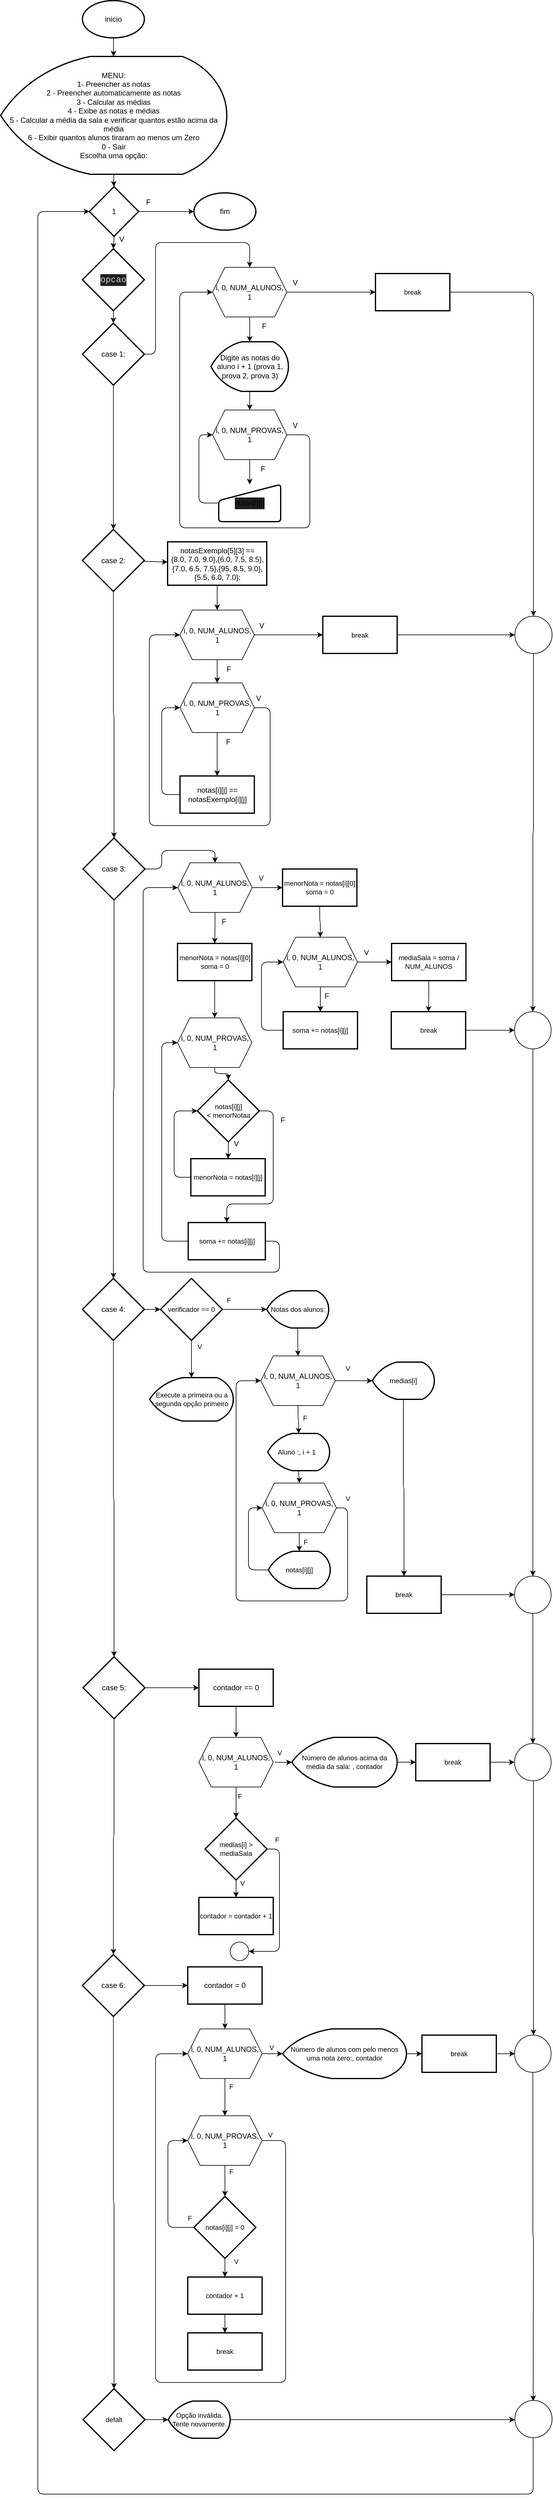 <mxfile>
    <diagram id="qkY7__N8tfTs5r9OMpkE" name="Page-1">
        <mxGraphModel dx="2432" dy="1574" grid="1" gridSize="10" guides="1" tooltips="1" connect="1" arrows="1" fold="1" page="1" pageScale="1" pageWidth="850" pageHeight="1100" math="0" shadow="0">
            <root>
                <mxCell id="0"/>
                <mxCell id="1" parent="0"/>
                <mxCell id="8" value="" style="edgeStyle=none;html=1;" parent="1" source="2" target="6" edge="1">
                    <mxGeometry relative="1" as="geometry"/>
                </mxCell>
                <mxCell id="2" value="inicio" style="strokeWidth=2;html=1;shape=mxgraph.flowchart.start_1;whiteSpace=wrap;" parent="1" vertex="1">
                    <mxGeometry x="142" y="10" width="100" height="60" as="geometry"/>
                </mxCell>
                <mxCell id="222" style="edgeStyle=orthogonalEdgeStyle;html=1;exitX=0.5;exitY=1;exitDx=0;exitDy=0;exitPerimeter=0;entryX=0.5;entryY=0;entryDx=0;entryDy=0;entryPerimeter=0;" parent="1" source="3" target="12" edge="1">
                    <mxGeometry relative="1" as="geometry"/>
                </mxCell>
                <mxCell id="3" value="&lt;div style=&quot;color: rgb(204, 204, 204); background-color: rgb(31, 31, 31); font-family: &amp;quot;Cascadia Code&amp;quot;, Consolas, &amp;quot;Courier New&amp;quot;, monospace; font-size: 14px; line-height: 19px;&quot;&gt;opcao&lt;/div&gt;" style="strokeWidth=2;html=1;shape=mxgraph.flowchart.decision;whiteSpace=wrap;" parent="1" vertex="1">
                    <mxGeometry x="142" y="410" width="100" height="100" as="geometry"/>
                </mxCell>
                <mxCell id="220" style="edgeStyle=orthogonalEdgeStyle;html=1;exitX=0.5;exitY=1;exitDx=0;exitDy=0;exitPerimeter=0;entryX=0.5;entryY=0;entryDx=0;entryDy=0;entryPerimeter=0;" parent="1" source="6" target="184" edge="1">
                    <mxGeometry relative="1" as="geometry"/>
                </mxCell>
                <mxCell id="6" value="&lt;div style=&quot;&quot;&gt;MENU:&lt;/div&gt;&lt;div style=&quot;&quot;&gt;1- Preencher as notas&lt;/div&gt;&lt;div style=&quot;&quot;&gt;2 - Preencher automaticamente as notas&lt;/div&gt;&lt;div style=&quot;&quot;&gt;3 - Calcular as médias&lt;/div&gt;&lt;div style=&quot;&quot;&gt;4 - Exibe as notas e médias&lt;/div&gt;&lt;div style=&quot;&quot;&gt;5 - Calcular a média da sala e verificar quantos estão acima da média&lt;/div&gt;&lt;div style=&quot;&quot;&gt;6 - Exibir quantos alunos tiraram ao menos um Zero&lt;/div&gt;&lt;div style=&quot;&quot;&gt;0 - Sair&lt;/div&gt;&lt;div style=&quot;&quot;&gt;Escolha uma opção:&lt;/div&gt;" style="strokeWidth=2;html=1;shape=mxgraph.flowchart.display;whiteSpace=wrap;align=center;" parent="1" vertex="1">
                    <mxGeometry x="10" y="100" width="365" height="190" as="geometry"/>
                </mxCell>
                <mxCell id="43" style="edgeStyle=orthogonalEdgeStyle;html=1;exitX=0.5;exitY=1;exitDx=0;exitDy=0;exitPerimeter=0;entryX=0.5;entryY=0;entryDx=0;entryDy=0;entryPerimeter=0;fontSize=11;" parent="1" source="12" target="17" edge="1">
                    <mxGeometry relative="1" as="geometry"/>
                </mxCell>
                <mxCell id="289" style="edgeStyle=orthogonalEdgeStyle;html=1;exitX=1;exitY=0.5;exitDx=0;exitDy=0;exitPerimeter=0;entryX=0.5;entryY=0;entryDx=0;entryDy=0;" parent="1" source="12" target="190" edge="1">
                    <mxGeometry relative="1" as="geometry">
                        <Array as="points">
                            <mxPoint x="260" y="580"/>
                            <mxPoint x="260" y="400"/>
                            <mxPoint x="412" y="400"/>
                        </Array>
                    </mxGeometry>
                </mxCell>
                <mxCell id="12" value="case 1:" style="strokeWidth=2;html=1;shape=mxgraph.flowchart.decision;whiteSpace=wrap;" parent="1" vertex="1">
                    <mxGeometry x="142" y="530" width="100" height="100" as="geometry"/>
                </mxCell>
                <mxCell id="82" value="" style="edgeStyle=orthogonalEdgeStyle;html=1;fontSize=11;exitX=1;exitY=0.5;exitDx=0;exitDy=0;exitPerimeter=0;" parent="1" source="15" target="81" edge="1">
                    <mxGeometry relative="1" as="geometry">
                        <mxPoint x="260" y="2730" as="sourcePoint"/>
                    </mxGeometry>
                </mxCell>
                <mxCell id="98" value="" style="edgeStyle=orthogonalEdgeStyle;html=1;fontSize=11;" parent="1" source="14" target="95" edge="1">
                    <mxGeometry relative="1" as="geometry"/>
                </mxCell>
                <mxCell id="119" style="edgeStyle=orthogonalEdgeStyle;html=1;entryX=0.5;entryY=0;entryDx=0;entryDy=0;entryPerimeter=0;fontSize=11;" parent="1" source="14" target="15" edge="1">
                    <mxGeometry relative="1" as="geometry"/>
                </mxCell>
                <mxCell id="14" value="case 4:" style="strokeWidth=2;html=1;shape=mxgraph.flowchart.decision;whiteSpace=wrap;" parent="1" vertex="1">
                    <mxGeometry x="142" y="2070" width="100" height="100" as="geometry"/>
                </mxCell>
                <mxCell id="120" style="edgeStyle=orthogonalEdgeStyle;html=1;entryX=0.5;entryY=0;entryDx=0;entryDy=0;entryPerimeter=0;fontSize=11;" parent="1" source="15" target="18" edge="1">
                    <mxGeometry relative="1" as="geometry"/>
                </mxCell>
                <mxCell id="15" value="case 5:" style="strokeWidth=2;html=1;shape=mxgraph.flowchart.decision;whiteSpace=wrap;" parent="1" vertex="1">
                    <mxGeometry x="143" y="2680" width="100" height="100" as="geometry"/>
                </mxCell>
                <mxCell id="93" style="edgeStyle=orthogonalEdgeStyle;html=1;exitX=0.5;exitY=1;exitDx=0;exitDy=0;exitPerimeter=0;entryX=0.5;entryY=0;entryDx=0;entryDy=0;entryPerimeter=0;fontSize=11;" parent="1" source="16" target="14" edge="1">
                    <mxGeometry relative="1" as="geometry"/>
                </mxCell>
                <mxCell id="250" style="edgeStyle=orthogonalEdgeStyle;html=1;exitX=1;exitY=0.5;exitDx=0;exitDy=0;exitPerimeter=0;entryX=0.5;entryY=0;entryDx=0;entryDy=0;" parent="1" source="16" target="193" edge="1">
                    <mxGeometry relative="1" as="geometry">
                        <Array as="points">
                            <mxPoint x="270" y="1410"/>
                            <mxPoint x="270" y="1380"/>
                            <mxPoint x="356" y="1380"/>
                        </Array>
                    </mxGeometry>
                </mxCell>
                <mxCell id="16" value="case 3:" style="strokeWidth=2;html=1;shape=mxgraph.flowchart.decision;whiteSpace=wrap;" parent="1" vertex="1">
                    <mxGeometry x="143" y="1360" width="100" height="100" as="geometry"/>
                </mxCell>
                <mxCell id="33" value="" style="edgeStyle=none;html=1;fontSize=11;" parent="1" source="17" target="32" edge="1">
                    <mxGeometry relative="1" as="geometry"/>
                </mxCell>
                <mxCell id="77" style="edgeStyle=orthogonalEdgeStyle;html=1;entryX=0.5;entryY=0;entryDx=0;entryDy=0;entryPerimeter=0;fontSize=11;" parent="1" source="17" target="16" edge="1">
                    <mxGeometry relative="1" as="geometry"/>
                </mxCell>
                <mxCell id="17" value="case 2:" style="strokeWidth=2;html=1;shape=mxgraph.flowchart.decision;whiteSpace=wrap;" parent="1" vertex="1">
                    <mxGeometry x="142" y="862.5" width="100" height="100" as="geometry"/>
                </mxCell>
                <mxCell id="122" value="" style="edgeStyle=orthogonalEdgeStyle;html=1;fontSize=11;" parent="1" source="18" target="121" edge="1">
                    <mxGeometry relative="1" as="geometry"/>
                </mxCell>
                <mxCell id="140" style="edgeStyle=orthogonalEdgeStyle;html=1;exitX=0.5;exitY=1;exitDx=0;exitDy=0;exitPerimeter=0;fontSize=11;" parent="1" source="18" target="139" edge="1">
                    <mxGeometry relative="1" as="geometry"/>
                </mxCell>
                <mxCell id="18" value="case 6:" style="strokeWidth=2;html=1;shape=mxgraph.flowchart.decision;whiteSpace=wrap;" parent="1" vertex="1">
                    <mxGeometry x="142" y="3160" width="100" height="100" as="geometry"/>
                </mxCell>
                <mxCell id="239" style="edgeStyle=orthogonalEdgeStyle;html=1;exitX=0.5;exitY=1;exitDx=0;exitDy=0;exitPerimeter=0;entryX=0.5;entryY=0;entryDx=0;entryDy=0;" parent="1" source="20" target="191" edge="1">
                    <mxGeometry relative="1" as="geometry"/>
                </mxCell>
                <mxCell id="20" value="Digite as notas do aluno i + 1 (prova 1, prova 2, prova 3)" style="strokeWidth=2;html=1;shape=mxgraph.flowchart.display;whiteSpace=wrap;" parent="1" vertex="1">
                    <mxGeometry x="349.5" y="560" width="125" height="80" as="geometry"/>
                </mxCell>
                <mxCell id="26" value="" style="edgeStyle=none;html=1;exitX=1;exitY=0.5;exitDx=0;exitDy=0;entryX=0;entryY=0.5;entryDx=0;entryDy=0;" parent="1" source="190" target="157" edge="1">
                    <mxGeometry relative="1" as="geometry">
                        <mxPoint x="472" y="560" as="sourcePoint"/>
                        <mxPoint x="500" y="560" as="targetPoint"/>
                    </mxGeometry>
                </mxCell>
                <mxCell id="40" style="edgeStyle=orthogonalEdgeStyle;html=1;exitX=1;exitY=0.5;exitDx=0;exitDy=0;entryX=0;entryY=0.5;entryDx=0;entryDy=0;fontSize=11;" parent="1" source="191" target="190" edge="1">
                    <mxGeometry relative="1" as="geometry">
                        <Array as="points">
                            <mxPoint x="509" y="710"/>
                            <mxPoint x="509" y="860"/>
                            <mxPoint x="299" y="860"/>
                            <mxPoint x="299" y="480"/>
                        </Array>
                        <mxPoint x="484.5" y="795" as="sourcePoint"/>
                        <mxPoint x="347" y="560" as="targetPoint"/>
                    </mxGeometry>
                </mxCell>
                <mxCell id="37" value="" style="edgeStyle=none;html=1;fontSize=11;entryX=0.5;entryY=0;entryDx=0;entryDy=0;" parent="1" source="32" target="188" edge="1">
                    <mxGeometry relative="1" as="geometry">
                        <mxPoint x="359.5" y="980" as="targetPoint"/>
                    </mxGeometry>
                </mxCell>
                <mxCell id="32" value="notasExemplo[5][3] ==&lt;br&gt;{8.0, 7.0, 9.0},{6.0, 7.5, 8.5},{7.0, 6.5, 7.5},{95, 8.5, 9.0},{5.5, 6.0, 7.0};" style="whiteSpace=wrap;html=1;strokeWidth=2;" parent="1" vertex="1">
                    <mxGeometry x="279.5" y="882.5" width="160" height="70" as="geometry"/>
                </mxCell>
                <mxCell id="44" style="edgeStyle=orthogonalEdgeStyle;html=1;exitX=0.5;exitY=1;exitDx=0;exitDy=0;entryX=0.5;entryY=0;entryDx=0;entryDy=0;fontSize=11;" parent="1" source="188" target="189" edge="1">
                    <mxGeometry relative="1" as="geometry">
                        <mxPoint x="359.5" y="1085" as="sourcePoint"/>
                        <mxPoint x="359.5" y="1110" as="targetPoint"/>
                    </mxGeometry>
                </mxCell>
                <mxCell id="156" style="edgeStyle=orthogonalEdgeStyle;html=1;entryX=0;entryY=0.5;entryDx=0;entryDy=0;fontSize=11;exitX=1;exitY=0.5;exitDx=0;exitDy=0;" parent="1" source="188" target="155" edge="1">
                    <mxGeometry relative="1" as="geometry">
                        <mxPoint x="429.5" y="1032.5" as="sourcePoint"/>
                    </mxGeometry>
                </mxCell>
                <mxCell id="46" value="" style="edgeStyle=orthogonalEdgeStyle;html=1;fontSize=11;exitX=0.5;exitY=1;exitDx=0;exitDy=0;" parent="1" source="189" target="45" edge="1">
                    <mxGeometry relative="1" as="geometry">
                        <mxPoint x="359.5" y="1220" as="sourcePoint"/>
                    </mxGeometry>
                </mxCell>
                <mxCell id="49" style="edgeStyle=orthogonalEdgeStyle;html=1;exitX=1;exitY=0.5;exitDx=0;exitDy=0;entryX=0;entryY=0.5;entryDx=0;entryDy=0;fontSize=11;" parent="1" source="189" target="188" edge="1">
                    <mxGeometry relative="1" as="geometry">
                        <Array as="points">
                            <mxPoint x="445" y="1150"/>
                            <mxPoint x="445" y="1340"/>
                            <mxPoint x="250" y="1340"/>
                            <mxPoint x="250" y="1033"/>
                        </Array>
                        <mxPoint x="434.5" y="1165" as="sourcePoint"/>
                        <mxPoint x="289.5" y="1032.5" as="targetPoint"/>
                    </mxGeometry>
                </mxCell>
                <mxCell id="48" style="edgeStyle=orthogonalEdgeStyle;html=1;exitX=0;exitY=0.5;exitDx=0;exitDy=0;entryX=0;entryY=0.5;entryDx=0;entryDy=0;fontSize=11;" parent="1" source="45" target="189" edge="1">
                    <mxGeometry relative="1" as="geometry">
                        <mxPoint x="284.5" y="1165" as="targetPoint"/>
                        <Array as="points">
                            <mxPoint x="270" y="1290"/>
                            <mxPoint x="270" y="1150"/>
                        </Array>
                    </mxGeometry>
                </mxCell>
                <mxCell id="45" value="notas[i][j] == notasExemplo[i][j]" style="whiteSpace=wrap;html=1;strokeWidth=2;" parent="1" vertex="1">
                    <mxGeometry x="299.5" y="1260" width="120" height="60" as="geometry"/>
                </mxCell>
                <mxCell id="55" value="" style="edgeStyle=orthogonalEdgeStyle;html=1;fontSize=11;exitX=0.5;exitY=1;exitDx=0;exitDy=0;" parent="1" source="193" target="54" edge="1">
                    <mxGeometry relative="1" as="geometry">
                        <mxPoint x="355.5" y="1500" as="sourcePoint"/>
                    </mxGeometry>
                </mxCell>
                <mxCell id="69" value="" style="edgeStyle=orthogonalEdgeStyle;html=1;fontSize=11;exitX=1;exitY=0.5;exitDx=0;exitDy=0;" parent="1" source="193" target="68" edge="1">
                    <mxGeometry relative="1" as="geometry">
                        <mxPoint x="430.5" y="1690" as="sourcePoint"/>
                    </mxGeometry>
                </mxCell>
                <mxCell id="196" value="" style="edgeStyle=orthogonalEdgeStyle;html=1;" parent="1" source="54" target="194" edge="1">
                    <mxGeometry relative="1" as="geometry"/>
                </mxCell>
                <mxCell id="54" value="menorNota = notas[i][0] soma = 0" style="whiteSpace=wrap;html=1;strokeWidth=2;fontSize=11;" parent="1" vertex="1">
                    <mxGeometry x="295.5" y="1530" width="120" height="60" as="geometry"/>
                </mxCell>
                <mxCell id="58" value="" style="edgeStyle=orthogonalEdgeStyle;html=1;fontSize=11;" parent="1" source="56" target="57" edge="1">
                    <mxGeometry relative="1" as="geometry"/>
                </mxCell>
                <mxCell id="258" style="edgeStyle=orthogonalEdgeStyle;html=1;exitX=1;exitY=0.5;exitDx=0;exitDy=0;exitPerimeter=0;entryX=0.5;entryY=0;entryDx=0;entryDy=0;" parent="1" source="56" target="61" edge="1">
                    <mxGeometry relative="1" as="geometry">
                        <Array as="points">
                            <mxPoint x="450" y="1800"/>
                            <mxPoint x="450" y="1950"/>
                            <mxPoint x="375" y="1950"/>
                        </Array>
                    </mxGeometry>
                </mxCell>
                <mxCell id="56" value="notas[i][j] &lt;br&gt;&amp;lt; menorNotaa" style="strokeWidth=2;html=1;shape=mxgraph.flowchart.decision;whiteSpace=wrap;fontSize=11;" parent="1" vertex="1">
                    <mxGeometry x="327.5" y="1750" width="100" height="100" as="geometry"/>
                </mxCell>
                <mxCell id="257" style="edgeStyle=orthogonalEdgeStyle;html=1;exitX=0;exitY=0.5;exitDx=0;exitDy=0;entryX=0;entryY=0.5;entryDx=0;entryDy=0;entryPerimeter=0;" parent="1" source="57" target="56" edge="1">
                    <mxGeometry relative="1" as="geometry">
                        <Array as="points">
                            <mxPoint x="290" y="1907"/>
                            <mxPoint x="290" y="1800"/>
                        </Array>
                    </mxGeometry>
                </mxCell>
                <mxCell id="57" value="menorNota = notas[i][j]" style="whiteSpace=wrap;html=1;fontSize=11;strokeWidth=2;" parent="1" vertex="1">
                    <mxGeometry x="317" y="1877" width="120" height="60" as="geometry"/>
                </mxCell>
                <mxCell id="63" style="edgeStyle=orthogonalEdgeStyle;html=1;exitX=0;exitY=0.5;exitDx=0;exitDy=0;entryX=0;entryY=0.5;entryDx=0;entryDy=0;fontSize=11;" parent="1" source="61" target="194" edge="1">
                    <mxGeometry relative="1" as="geometry">
                        <Array as="points">
                            <mxPoint x="270" y="2010"/>
                            <mxPoint x="270" y="1690"/>
                        </Array>
                        <mxPoint x="280.5" y="1690" as="targetPoint"/>
                    </mxGeometry>
                </mxCell>
                <mxCell id="249" style="edgeStyle=orthogonalEdgeStyle;html=1;exitX=1;exitY=0.5;exitDx=0;exitDy=0;entryX=0;entryY=0.5;entryDx=0;entryDy=0;" parent="1" source="61" target="193" edge="1">
                    <mxGeometry relative="1" as="geometry">
                        <Array as="points">
                            <mxPoint x="460" y="2010"/>
                            <mxPoint x="460" y="2060"/>
                            <mxPoint x="240" y="2060"/>
                            <mxPoint x="240" y="1440"/>
                        </Array>
                    </mxGeometry>
                </mxCell>
                <mxCell id="61" value="soma += notas[i][j]" style="whiteSpace=wrap;html=1;fontSize=11;strokeWidth=2;" parent="1" vertex="1">
                    <mxGeometry x="312.75" y="1980" width="124.5" height="60" as="geometry"/>
                </mxCell>
                <mxCell id="74" style="edgeStyle=orthogonalEdgeStyle;html=1;entryX=0;entryY=0.5;entryDx=0;entryDy=0;fontSize=11;exitX=0;exitY=0.5;exitDx=0;exitDy=0;" parent="1" source="67" target="198" edge="1">
                    <mxGeometry relative="1" as="geometry">
                        <Array as="points">
                            <mxPoint x="431" y="1670"/>
                            <mxPoint x="431" y="1560"/>
                        </Array>
                        <mxPoint x="451" y="1570" as="targetPoint"/>
                    </mxGeometry>
                </mxCell>
                <mxCell id="67" value="soma += notas[i][j]" style="whiteSpace=wrap;html=1;fontSize=11;strokeWidth=2;" parent="1" vertex="1">
                    <mxGeometry x="466" y="1640" width="120" height="60" as="geometry"/>
                </mxCell>
                <mxCell id="199" value="" style="edgeStyle=orthogonalEdgeStyle;html=1;" parent="1" source="68" target="198" edge="1">
                    <mxGeometry relative="1" as="geometry"/>
                </mxCell>
                <mxCell id="68" value="menorNota = notas[i][0] soma = 0" style="whiteSpace=wrap;html=1;strokeWidth=2;fontSize=11;" parent="1" vertex="1">
                    <mxGeometry x="465" y="1410" width="120" height="60" as="geometry"/>
                </mxCell>
                <mxCell id="154" value="" style="edgeStyle=orthogonalEdgeStyle;html=1;fontSize=11;" parent="1" source="72" target="152" edge="1">
                    <mxGeometry relative="1" as="geometry"/>
                </mxCell>
                <mxCell id="72" value="mediaSala = soma / NUM_ALUNOS" style="whiteSpace=wrap;html=1;fontSize=11;strokeWidth=2;" parent="1" vertex="1">
                    <mxGeometry x="641" y="1530" width="120" height="60" as="geometry"/>
                </mxCell>
                <mxCell id="213" value="" style="edgeStyle=orthogonalEdgeStyle;html=1;" parent="1" source="81" target="210" edge="1">
                    <mxGeometry relative="1" as="geometry"/>
                </mxCell>
                <mxCell id="81" value="contador == 0" style="whiteSpace=wrap;html=1;strokeWidth=2;" parent="1" vertex="1">
                    <mxGeometry x="330" y="2700" width="120" height="60" as="geometry"/>
                </mxCell>
                <mxCell id="92" value="" style="edgeStyle=orthogonalEdgeStyle;html=1;fontSize=11;" parent="1" target="91" edge="1">
                    <mxGeometry relative="1" as="geometry">
                        <mxPoint x="452.5" y="2850" as="sourcePoint"/>
                    </mxGeometry>
                </mxCell>
                <mxCell id="87" value="" style="edgeStyle=orthogonalEdgeStyle;html=1;fontSize=11;" parent="1" source="85" target="86" edge="1">
                    <mxGeometry relative="1" as="geometry"/>
                </mxCell>
                <mxCell id="277" style="edgeStyle=orthogonalEdgeStyle;html=1;exitX=1;exitY=0.5;exitDx=0;exitDy=0;exitPerimeter=0;entryX=1;entryY=0.5;entryDx=0;entryDy=0;entryPerimeter=0;" parent="1" source="85" target="278" edge="1">
                    <mxGeometry relative="1" as="geometry">
                        <mxPoint x="520" y="3130" as="targetPoint"/>
                        <Array as="points">
                            <mxPoint x="460" y="2990"/>
                            <mxPoint x="460" y="3155"/>
                        </Array>
                    </mxGeometry>
                </mxCell>
                <mxCell id="85" value="medias[i] &amp;gt; mediaSala" style="strokeWidth=2;html=1;shape=mxgraph.flowchart.decision;whiteSpace=wrap;fontSize=11;" parent="1" vertex="1">
                    <mxGeometry x="340" y="2940" width="100" height="100" as="geometry"/>
                </mxCell>
                <mxCell id="86" value="contador = contador + 1" style="whiteSpace=wrap;html=1;fontSize=11;strokeWidth=2;" parent="1" vertex="1">
                    <mxGeometry x="330" y="3068" width="120" height="60" as="geometry"/>
                </mxCell>
                <mxCell id="149" value="" style="edgeStyle=orthogonalEdgeStyle;html=1;fontSize=11;" parent="1" source="91" target="148" edge="1">
                    <mxGeometry relative="1" as="geometry"/>
                </mxCell>
                <mxCell id="91" value="Número de alunos acima da média da sala: , contador" style="strokeWidth=2;html=1;shape=mxgraph.flowchart.display;whiteSpace=wrap;fontSize=11;" parent="1" vertex="1">
                    <mxGeometry x="480" y="2810" width="170" height="80" as="geometry"/>
                </mxCell>
                <mxCell id="97" value="" style="edgeStyle=orthogonalEdgeStyle;html=1;fontSize=11;" parent="1" source="95" target="96" edge="1">
                    <mxGeometry relative="1" as="geometry"/>
                </mxCell>
                <mxCell id="103" value="" style="edgeStyle=orthogonalEdgeStyle;html=1;fontSize=11;" parent="1" source="95" target="100" edge="1">
                    <mxGeometry relative="1" as="geometry"/>
                </mxCell>
                <mxCell id="95" value="verificador == 0" style="strokeWidth=2;html=1;shape=mxgraph.flowchart.decision;whiteSpace=wrap;fontSize=11;" parent="1" vertex="1">
                    <mxGeometry x="268" y="2070" width="100" height="100" as="geometry"/>
                </mxCell>
                <mxCell id="96" value="Execute a primeira ou a segunda opção primeiro" style="strokeWidth=2;html=1;shape=mxgraph.flowchart.display;whiteSpace=wrap;fontSize=11;" parent="1" vertex="1">
                    <mxGeometry x="250.5" y="2230" width="135" height="70" as="geometry"/>
                </mxCell>
                <mxCell id="261" style="edgeStyle=orthogonalEdgeStyle;html=1;exitX=0;exitY=0.5;exitDx=0;exitDy=0;exitPerimeter=0;entryX=0;entryY=0.5;entryDx=0;entryDy=0;" parent="1" source="99" target="204" edge="1">
                    <mxGeometry relative="1" as="geometry">
                        <Array as="points">
                            <mxPoint x="410" y="2540"/>
                            <mxPoint x="410" y="2440"/>
                        </Array>
                    </mxGeometry>
                </mxCell>
                <mxCell id="99" value="notas[i][j]" style="strokeWidth=2;html=1;shape=mxgraph.flowchart.display;whiteSpace=wrap;fontSize=11;" parent="1" vertex="1">
                    <mxGeometry x="442" y="2510" width="100" height="60" as="geometry"/>
                </mxCell>
                <mxCell id="208" value="" style="edgeStyle=orthogonalEdgeStyle;html=1;" parent="1" source="100" target="203" edge="1">
                    <mxGeometry relative="1" as="geometry"/>
                </mxCell>
                <mxCell id="100" value="Notas dos alunos:" style="strokeWidth=2;html=1;shape=mxgraph.flowchart.display;whiteSpace=wrap;fontSize=11;" parent="1" vertex="1">
                    <mxGeometry x="439.5" y="2090" width="100" height="60" as="geometry"/>
                </mxCell>
                <mxCell id="265" style="edgeStyle=orthogonalEdgeStyle;html=1;exitX=0.5;exitY=1;exitDx=0;exitDy=0;exitPerimeter=0;entryX=0.5;entryY=0;entryDx=0;entryDy=0;" parent="1" source="102" target="204" edge="1">
                    <mxGeometry relative="1" as="geometry"/>
                </mxCell>
                <mxCell id="102" value="Aluno :, i + 1&amp;nbsp;&amp;nbsp;" style="strokeWidth=2;html=1;shape=mxgraph.flowchart.display;whiteSpace=wrap;fontSize=11;" parent="1" vertex="1">
                    <mxGeometry x="441" y="2320" width="100" height="60" as="geometry"/>
                </mxCell>
                <mxCell id="115" value="V" style="text;html=1;align=center;verticalAlign=middle;resizable=0;points=[];autosize=1;strokeColor=none;fillColor=none;fontSize=11;" parent="1" vertex="1">
                    <mxGeometry x="315.5" y="2165" width="30" height="30" as="geometry"/>
                </mxCell>
                <mxCell id="118" value="F" style="text;html=1;align=center;verticalAlign=middle;resizable=0;points=[];autosize=1;strokeColor=none;fillColor=none;fontSize=11;" parent="1" vertex="1">
                    <mxGeometry x="362.5" y="2090" width="30" height="30" as="geometry"/>
                </mxCell>
                <mxCell id="218" value="" style="edgeStyle=orthogonalEdgeStyle;html=1;" parent="1" source="121" target="215" edge="1">
                    <mxGeometry relative="1" as="geometry"/>
                </mxCell>
                <mxCell id="121" value="contador = 0" style="whiteSpace=wrap;html=1;strokeWidth=2;" parent="1" vertex="1">
                    <mxGeometry x="312" y="3180" width="120" height="60" as="geometry"/>
                </mxCell>
                <mxCell id="136" style="edgeStyle=orthogonalEdgeStyle;html=1;exitX=1;exitY=0.5;exitDx=0;exitDy=0;entryX=0;entryY=0.5;entryDx=0;entryDy=0;fontSize=11;" parent="1" source="211" target="215" edge="1">
                    <mxGeometry relative="1" as="geometry">
                        <Array as="points">
                            <mxPoint x="470" y="3460"/>
                            <mxPoint x="470" y="3850"/>
                            <mxPoint x="260" y="3850"/>
                            <mxPoint x="260" y="3320"/>
                        </Array>
                        <mxPoint x="447" y="3460" as="sourcePoint"/>
                        <mxPoint x="299.75" y="3320" as="targetPoint"/>
                    </mxGeometry>
                </mxCell>
                <mxCell id="132" value="" style="edgeStyle=orthogonalEdgeStyle;html=1;fontSize=11;" parent="1" source="129" target="131" edge="1">
                    <mxGeometry relative="1" as="geometry"/>
                </mxCell>
                <mxCell id="135" style="edgeStyle=orthogonalEdgeStyle;html=1;entryX=0;entryY=0.5;entryDx=0;entryDy=0;fontSize=11;" parent="1" source="129" target="211" edge="1">
                    <mxGeometry relative="1" as="geometry">
                        <Array as="points">
                            <mxPoint x="280" y="3600"/>
                            <mxPoint x="280" y="3460"/>
                        </Array>
                        <mxPoint x="297" y="3460" as="targetPoint"/>
                    </mxGeometry>
                </mxCell>
                <mxCell id="129" value="notas[i][j] = 0" style="strokeWidth=2;html=1;shape=mxgraph.flowchart.decision;whiteSpace=wrap;fontSize=11;" parent="1" vertex="1">
                    <mxGeometry x="322" y="3550" width="100" height="100" as="geometry"/>
                </mxCell>
                <mxCell id="134" value="" style="edgeStyle=orthogonalEdgeStyle;html=1;fontSize=11;" parent="1" source="131" target="133" edge="1">
                    <mxGeometry relative="1" as="geometry"/>
                </mxCell>
                <mxCell id="131" value="contador + 1" style="whiteSpace=wrap;html=1;fontSize=11;strokeWidth=2;" parent="1" vertex="1">
                    <mxGeometry x="312" y="3680" width="120" height="60" as="geometry"/>
                </mxCell>
                <mxCell id="133" value="break" style="whiteSpace=wrap;html=1;fontSize=11;strokeWidth=2;" parent="1" vertex="1">
                    <mxGeometry x="312" y="3770" width="120" height="60" as="geometry"/>
                </mxCell>
                <mxCell id="176" style="edgeStyle=orthogonalEdgeStyle;html=1;exitX=1;exitY=0.5;exitDx=0;exitDy=0;exitPerimeter=0;entryX=0;entryY=0.5;entryDx=0;entryDy=0;fontSize=11;" parent="1" source="137" target="175" edge="1">
                    <mxGeometry relative="1" as="geometry"/>
                </mxCell>
                <mxCell id="137" value="Número de alunos com pelo menos uma nota zero:, contador" style="strokeWidth=2;html=1;shape=mxgraph.flowchart.display;whiteSpace=wrap;fontSize=11;" parent="1" vertex="1">
                    <mxGeometry x="465" y="3280" width="200" height="80" as="geometry"/>
                </mxCell>
                <mxCell id="142" value="" style="edgeStyle=orthogonalEdgeStyle;html=1;fontSize=11;" parent="1" source="139" target="141" edge="1">
                    <mxGeometry relative="1" as="geometry"/>
                </mxCell>
                <mxCell id="139" value="defalt" style="strokeWidth=2;html=1;shape=mxgraph.flowchart.decision;whiteSpace=wrap;fontSize=11;" parent="1" vertex="1">
                    <mxGeometry x="143" y="3860" width="100" height="100" as="geometry"/>
                </mxCell>
                <mxCell id="145" style="edgeStyle=orthogonalEdgeStyle;html=1;exitX=1;exitY=0.5;exitDx=0;exitDy=0;exitPerimeter=0;fontSize=11;entryX=0;entryY=0.5;entryDx=0;entryDy=0;entryPerimeter=0;" parent="1" source="141" edge="1">
                    <mxGeometry relative="1" as="geometry">
                        <mxPoint x="840" y="3910" as="targetPoint"/>
                    </mxGeometry>
                </mxCell>
                <mxCell id="141" value="Opção inválida. Tente novamente." style="strokeWidth=2;html=1;shape=mxgraph.flowchart.display;whiteSpace=wrap;fontSize=11;" parent="1" vertex="1">
                    <mxGeometry x="280.5" y="3880" width="100" height="60" as="geometry"/>
                </mxCell>
                <mxCell id="183" value="" style="edgeStyle=orthogonalEdgeStyle;html=1;fontSize=11;entryX=0;entryY=0.5;entryDx=0;entryDy=0;entryPerimeter=0;" parent="1" target="184" edge="1">
                    <mxGeometry relative="1" as="geometry">
                        <mxPoint x="869.5" y="3940" as="sourcePoint"/>
                        <mxPoint x="870" y="4030" as="targetPoint"/>
                        <Array as="points">
                            <mxPoint x="870" y="4030"/>
                            <mxPoint x="70" y="4030"/>
                            <mxPoint x="70" y="350"/>
                        </Array>
                    </mxGeometry>
                </mxCell>
                <mxCell id="228" value="" style="edgeStyle=orthogonalEdgeStyle;html=1;" parent="1" source="148" target="226" edge="1">
                    <mxGeometry relative="1" as="geometry"/>
                </mxCell>
                <mxCell id="148" value="break" style="whiteSpace=wrap;html=1;fontSize=11;strokeWidth=2;" parent="1" vertex="1">
                    <mxGeometry x="680" y="2820" width="120" height="60" as="geometry"/>
                </mxCell>
                <mxCell id="168" style="edgeStyle=orthogonalEdgeStyle;html=1;exitX=1;exitY=0.5;exitDx=0;exitDy=0;entryX=0;entryY=0.5;entryDx=0;entryDy=0;fontSize=11;entryPerimeter=0;" parent="1" source="150" target="225" edge="1">
                    <mxGeometry relative="1" as="geometry">
                        <mxPoint x="829" y="2580" as="targetPoint"/>
                    </mxGeometry>
                </mxCell>
                <mxCell id="150" value="break" style="whiteSpace=wrap;html=1;fontSize=11;strokeWidth=2;" parent="1" vertex="1">
                    <mxGeometry x="601" y="2550" width="120" height="60" as="geometry"/>
                </mxCell>
                <mxCell id="231" value="" style="edgeStyle=orthogonalEdgeStyle;html=1;" parent="1" source="152" target="229" edge="1">
                    <mxGeometry relative="1" as="geometry"/>
                </mxCell>
                <mxCell id="152" value="break" style="whiteSpace=wrap;html=1;fontSize=11;strokeWidth=2;" parent="1" vertex="1">
                    <mxGeometry x="640.5" y="1640" width="120" height="60" as="geometry"/>
                </mxCell>
                <mxCell id="160" style="edgeStyle=orthogonalEdgeStyle;html=1;fontSize=11;" parent="1" source="155" edge="1">
                    <mxGeometry relative="1" as="geometry">
                        <mxPoint x="840" y="1032.5" as="targetPoint"/>
                    </mxGeometry>
                </mxCell>
                <mxCell id="155" value="break" style="whiteSpace=wrap;html=1;fontSize=11;strokeWidth=2;" parent="1" vertex="1">
                    <mxGeometry x="530" y="1002.5" width="120" height="60" as="geometry"/>
                </mxCell>
                <mxCell id="159" style="edgeStyle=orthogonalEdgeStyle;html=1;fontSize=11;entryX=0.5;entryY=0;entryDx=0;entryDy=0;entryPerimeter=0;" parent="1" source="157" target="161" edge="1">
                    <mxGeometry relative="1" as="geometry">
                        <mxPoint x="970" y="970" as="targetPoint"/>
                    </mxGeometry>
                </mxCell>
                <mxCell id="157" value="break" style="whiteSpace=wrap;html=1;fontSize=11;strokeWidth=2;" parent="1" vertex="1">
                    <mxGeometry x="615" y="450" width="120" height="60" as="geometry"/>
                </mxCell>
                <mxCell id="162" style="edgeStyle=orthogonalEdgeStyle;html=1;exitX=0.5;exitY=1;exitDx=0;exitDy=0;exitPerimeter=0;fontSize=11;entryX=0.5;entryY=0;entryDx=0;entryDy=0;entryPerimeter=0;" parent="1" source="161" target="229" edge="1">
                    <mxGeometry relative="1" as="geometry">
                        <mxPoint x="869" y="1900" as="targetPoint"/>
                    </mxGeometry>
                </mxCell>
                <mxCell id="161" value="" style="verticalLabelPosition=bottom;verticalAlign=top;html=1;shape=mxgraph.flowchart.on-page_reference;fontSize=11;" parent="1" vertex="1">
                    <mxGeometry x="840" y="1002.5" width="60" height="60" as="geometry"/>
                </mxCell>
                <mxCell id="167" value="" style="edgeStyle=orthogonalEdgeStyle;html=1;fontSize=11;entryX=0.5;entryY=0;entryDx=0;entryDy=0;entryPerimeter=0;exitX=0.5;exitY=1;exitDx=0;exitDy=0;exitPerimeter=0;" parent="1" source="229" target="225" edge="1">
                    <mxGeometry relative="1" as="geometry">
                        <mxPoint x="869.0" y="1980" as="sourcePoint"/>
                        <mxPoint x="869" y="2540" as="targetPoint"/>
                    </mxGeometry>
                </mxCell>
                <mxCell id="174" value="" style="edgeStyle=orthogonalEdgeStyle;html=1;fontSize=11;" parent="1" edge="1">
                    <mxGeometry relative="1" as="geometry">
                        <mxPoint x="870" y="2880" as="sourcePoint"/>
                        <mxPoint x="870" y="3290" as="targetPoint"/>
                    </mxGeometry>
                </mxCell>
                <mxCell id="178" style="edgeStyle=orthogonalEdgeStyle;html=1;entryX=0.5;entryY=0;entryDx=0;entryDy=0;entryPerimeter=0;fontSize=11;exitX=0.5;exitY=1;exitDx=0;exitDy=0;exitPerimeter=0;" parent="1" source="223" edge="1">
                    <mxGeometry relative="1" as="geometry">
                        <mxPoint x="890" y="3380" as="sourcePoint"/>
                        <mxPoint x="869.5" y="3880" as="targetPoint"/>
                    </mxGeometry>
                </mxCell>
                <mxCell id="177" style="edgeStyle=orthogonalEdgeStyle;html=1;exitX=1;exitY=0.5;exitDx=0;exitDy=0;entryX=0;entryY=0.5;entryDx=0;entryDy=0;fontSize=11;" parent="1" source="175" edge="1">
                    <mxGeometry relative="1" as="geometry">
                        <mxPoint x="840" y="3320" as="targetPoint"/>
                    </mxGeometry>
                </mxCell>
                <mxCell id="175" value="break" style="whiteSpace=wrap;html=1;fontSize=11;strokeWidth=2;" parent="1" vertex="1">
                    <mxGeometry x="690" y="3290" width="120" height="60" as="geometry"/>
                </mxCell>
                <mxCell id="221" style="edgeStyle=orthogonalEdgeStyle;html=1;exitX=0.5;exitY=1;exitDx=0;exitDy=0;exitPerimeter=0;entryX=0.5;entryY=0;entryDx=0;entryDy=0;entryPerimeter=0;" parent="1" source="184" target="3" edge="1">
                    <mxGeometry relative="1" as="geometry"/>
                </mxCell>
                <mxCell id="233" value="" style="edgeStyle=orthogonalEdgeStyle;html=1;" parent="1" source="184" target="232" edge="1">
                    <mxGeometry relative="1" as="geometry"/>
                </mxCell>
                <mxCell id="184" value="1" style="strokeWidth=2;html=1;shape=mxgraph.flowchart.decision;whiteSpace=wrap;" parent="1" vertex="1">
                    <mxGeometry x="153.25" y="310" width="79.5" height="80" as="geometry"/>
                </mxCell>
                <mxCell id="188" value="i, 0, NUM_ALUNOS, 1" style="shape=hexagon;perimeter=hexagonPerimeter2;whiteSpace=wrap;html=1;fixedSize=1;" parent="1" vertex="1">
                    <mxGeometry x="299.5" y="992.5" width="120" height="80" as="geometry"/>
                </mxCell>
                <mxCell id="189" value="i, 0, NUM_PROVAS, 1" style="shape=hexagon;perimeter=hexagonPerimeter2;whiteSpace=wrap;html=1;fixedSize=1;" parent="1" vertex="1">
                    <mxGeometry x="299.5" y="1110" width="120" height="80" as="geometry"/>
                </mxCell>
                <mxCell id="240" value="" style="edgeStyle=orthogonalEdgeStyle;html=1;" parent="1" source="190" target="20" edge="1">
                    <mxGeometry relative="1" as="geometry"/>
                </mxCell>
                <mxCell id="190" value="i, 0, NUM_ALUNOS, 1" style="shape=hexagon;perimeter=hexagonPerimeter2;whiteSpace=wrap;html=1;fixedSize=1;" parent="1" vertex="1">
                    <mxGeometry x="352" y="440" width="120" height="80" as="geometry"/>
                </mxCell>
                <mxCell id="192" style="edgeStyle=orthogonalEdgeStyle;html=1;exitX=0;exitY=0.5;exitDx=0;exitDy=0;entryX=0;entryY=0.5;entryDx=0;entryDy=0;" parent="1" source="237" target="191" edge="1">
                    <mxGeometry relative="1" as="geometry">
                        <Array as="points">
                            <mxPoint x="330" y="820"/>
                            <mxPoint x="330" y="710"/>
                        </Array>
                    </mxGeometry>
                </mxCell>
                <mxCell id="238" style="edgeStyle=orthogonalEdgeStyle;html=1;exitX=0.5;exitY=1;exitDx=0;exitDy=0;entryX=0.5;entryY=0;entryDx=0;entryDy=0;" parent="1" source="191" target="237" edge="1">
                    <mxGeometry relative="1" as="geometry"/>
                </mxCell>
                <mxCell id="191" value="i, 0, NUM_PROVAS, 1" style="shape=hexagon;perimeter=hexagonPerimeter2;whiteSpace=wrap;html=1;fixedSize=1;" parent="1" vertex="1">
                    <mxGeometry x="352" y="670" width="120" height="80" as="geometry"/>
                </mxCell>
                <mxCell id="193" value="i, 0, NUM_ALUNOS, 1" style="shape=hexagon;perimeter=hexagonPerimeter2;whiteSpace=wrap;html=1;fixedSize=1;" parent="1" vertex="1">
                    <mxGeometry x="296" y="1400" width="120" height="80" as="geometry"/>
                </mxCell>
                <mxCell id="197" value="" style="edgeStyle=orthogonalEdgeStyle;html=1;" parent="1" source="194" target="56" edge="1">
                    <mxGeometry relative="1" as="geometry"/>
                </mxCell>
                <mxCell id="194" value="i, 0, NUM_PROVAS, 1" style="shape=hexagon;perimeter=hexagonPerimeter2;whiteSpace=wrap;html=1;fixedSize=1;" parent="1" vertex="1">
                    <mxGeometry x="295.5" y="1650" width="120" height="80" as="geometry"/>
                </mxCell>
                <mxCell id="201" value="" style="edgeStyle=orthogonalEdgeStyle;html=1;" parent="1" source="198" target="67" edge="1">
                    <mxGeometry relative="1" as="geometry"/>
                </mxCell>
                <mxCell id="202" value="" style="edgeStyle=orthogonalEdgeStyle;html=1;" parent="1" source="198" target="72" edge="1">
                    <mxGeometry relative="1" as="geometry"/>
                </mxCell>
                <mxCell id="251" value="" style="edgeStyle=orthogonalEdgeStyle;html=1;" parent="1" source="198" target="67" edge="1">
                    <mxGeometry relative="1" as="geometry"/>
                </mxCell>
                <mxCell id="198" value="i, 0, NUM_ALUNOS, 1" style="shape=hexagon;perimeter=hexagonPerimeter2;whiteSpace=wrap;html=1;fixedSize=1;" parent="1" vertex="1">
                    <mxGeometry x="466" y="1520" width="120" height="80" as="geometry"/>
                </mxCell>
                <mxCell id="207" value="" style="edgeStyle=orthogonalEdgeStyle;html=1;" parent="1" source="203" target="102" edge="1">
                    <mxGeometry relative="1" as="geometry"/>
                </mxCell>
                <mxCell id="271" value="" style="edgeStyle=orthogonalEdgeStyle;html=1;" parent="1" source="203" target="263" edge="1">
                    <mxGeometry relative="1" as="geometry"/>
                </mxCell>
                <mxCell id="203" value="i, 0, NUM_ALUNOS, 1" style="shape=hexagon;perimeter=hexagonPerimeter2;whiteSpace=wrap;html=1;fixedSize=1;" parent="1" vertex="1">
                    <mxGeometry x="430" y="2195" width="120" height="80" as="geometry"/>
                </mxCell>
                <mxCell id="205" value="" style="edgeStyle=orthogonalEdgeStyle;html=1;" parent="1" source="204" target="99" edge="1">
                    <mxGeometry relative="1" as="geometry"/>
                </mxCell>
                <mxCell id="264" style="edgeStyle=orthogonalEdgeStyle;html=1;exitX=1;exitY=0.5;exitDx=0;exitDy=0;entryX=0;entryY=0.5;entryDx=0;entryDy=0;" parent="1" source="204" target="203" edge="1">
                    <mxGeometry relative="1" as="geometry">
                        <Array as="points">
                            <mxPoint x="570" y="2440"/>
                            <mxPoint x="570" y="2590"/>
                            <mxPoint x="390" y="2590"/>
                            <mxPoint x="390" y="2235"/>
                        </Array>
                    </mxGeometry>
                </mxCell>
                <mxCell id="204" value="i, 0, NUM_PROVAS, 1" style="shape=hexagon;perimeter=hexagonPerimeter2;whiteSpace=wrap;html=1;fixedSize=1;" parent="1" vertex="1">
                    <mxGeometry x="432" y="2400" width="120" height="80" as="geometry"/>
                </mxCell>
                <mxCell id="214" value="" style="edgeStyle=orthogonalEdgeStyle;html=1;" parent="1" source="210" target="85" edge="1">
                    <mxGeometry relative="1" as="geometry"/>
                </mxCell>
                <mxCell id="210" value="i, 0, NUM_ALUNOS, 1" style="shape=hexagon;perimeter=hexagonPerimeter2;whiteSpace=wrap;html=1;fixedSize=1;" parent="1" vertex="1">
                    <mxGeometry x="330" y="2810" width="120" height="80" as="geometry"/>
                </mxCell>
                <mxCell id="219" value="" style="edgeStyle=orthogonalEdgeStyle;html=1;" parent="1" source="211" target="129" edge="1">
                    <mxGeometry relative="1" as="geometry"/>
                </mxCell>
                <mxCell id="211" value="i, 0, NUM_PROVAS, 1" style="shape=hexagon;perimeter=hexagonPerimeter2;whiteSpace=wrap;html=1;fixedSize=1;" parent="1" vertex="1">
                    <mxGeometry x="312" y="3420" width="120" height="80" as="geometry"/>
                </mxCell>
                <mxCell id="216" value="" style="edgeStyle=orthogonalEdgeStyle;html=1;" parent="1" source="215" target="211" edge="1">
                    <mxGeometry relative="1" as="geometry"/>
                </mxCell>
                <mxCell id="217" value="" style="edgeStyle=orthogonalEdgeStyle;html=1;" parent="1" source="215" target="137" edge="1">
                    <mxGeometry relative="1" as="geometry"/>
                </mxCell>
                <mxCell id="215" value="i, 0, NUM_ALUNOS, 1" style="shape=hexagon;perimeter=hexagonPerimeter2;whiteSpace=wrap;html=1;fixedSize=1;" parent="1" vertex="1">
                    <mxGeometry x="312" y="3280" width="120" height="80" as="geometry"/>
                </mxCell>
                <mxCell id="223" value="" style="verticalLabelPosition=bottom;verticalAlign=top;html=1;shape=mxgraph.flowchart.on-page_reference;fontSize=11;" parent="1" vertex="1">
                    <mxGeometry x="839.5" y="3290" width="59" height="60" as="geometry"/>
                </mxCell>
                <mxCell id="224" value="" style="verticalLabelPosition=bottom;verticalAlign=top;html=1;shape=mxgraph.flowchart.on-page_reference;" parent="1" vertex="1">
                    <mxGeometry x="840" y="3879" width="60" height="60" as="geometry"/>
                </mxCell>
                <mxCell id="227" style="edgeStyle=orthogonalEdgeStyle;html=1;entryX=0.5;entryY=0;entryDx=0;entryDy=0;entryPerimeter=0;" parent="1" source="225" target="226" edge="1">
                    <mxGeometry relative="1" as="geometry"/>
                </mxCell>
                <mxCell id="225" value="" style="verticalLabelPosition=bottom;verticalAlign=top;html=1;shape=mxgraph.flowchart.on-page_reference;fontSize=11;" parent="1" vertex="1">
                    <mxGeometry x="839.5" y="2550" width="59" height="60" as="geometry"/>
                </mxCell>
                <mxCell id="226" value="" style="verticalLabelPosition=bottom;verticalAlign=top;html=1;shape=mxgraph.flowchart.on-page_reference;fontSize=11;" parent="1" vertex="1">
                    <mxGeometry x="839.5" y="2820" width="59" height="60" as="geometry"/>
                </mxCell>
                <mxCell id="229" value="" style="verticalLabelPosition=bottom;verticalAlign=top;html=1;shape=mxgraph.flowchart.on-page_reference;fontSize=11;" parent="1" vertex="1">
                    <mxGeometry x="839.5" y="1640" width="59" height="60" as="geometry"/>
                </mxCell>
                <mxCell id="232" value="fim" style="strokeWidth=2;html=1;shape=mxgraph.flowchart.start_1;whiteSpace=wrap;" parent="1" vertex="1">
                    <mxGeometry x="322" y="320" width="100" height="60" as="geometry"/>
                </mxCell>
                <mxCell id="234" value="V" style="text;html=1;align=center;verticalAlign=middle;resizable=0;points=[];autosize=1;strokeColor=none;fillColor=none;" parent="1" vertex="1">
                    <mxGeometry x="470" y="450" width="30" height="30" as="geometry"/>
                </mxCell>
                <mxCell id="236" value="F" style="text;html=1;align=center;verticalAlign=middle;resizable=0;points=[];autosize=1;strokeColor=none;fillColor=none;" parent="1" vertex="1">
                    <mxGeometry x="419.5" y="520" width="30" height="30" as="geometry"/>
                </mxCell>
                <mxCell id="237" value="&lt;div style=&quot;background-color: rgb(31, 31, 31); line-height: 19px;&quot;&gt;notas[i][j]&lt;br&gt;&lt;/div&gt;" style="html=1;strokeWidth=2;shape=manualInput;whiteSpace=wrap;rounded=1;size=26;arcSize=11;" parent="1" vertex="1">
                    <mxGeometry x="362" y="790" width="100" height="60" as="geometry"/>
                </mxCell>
                <mxCell id="241" value="V" style="text;html=1;align=center;verticalAlign=middle;resizable=0;points=[];autosize=1;strokeColor=none;fillColor=none;" parent="1" vertex="1">
                    <mxGeometry x="470" y="680" width="30" height="30" as="geometry"/>
                </mxCell>
                <mxCell id="242" value="F" style="text;html=1;align=center;verticalAlign=middle;resizable=0;points=[];autosize=1;strokeColor=none;fillColor=none;" parent="1" vertex="1">
                    <mxGeometry x="417.5" y="750" width="30" height="30" as="geometry"/>
                </mxCell>
                <mxCell id="243" value="V" style="text;html=1;align=center;verticalAlign=middle;resizable=0;points=[];autosize=1;strokeColor=none;fillColor=none;" parent="1" vertex="1">
                    <mxGeometry x="416" y="1002.5" width="30" height="30" as="geometry"/>
                </mxCell>
                <mxCell id="244" value="F" style="text;html=1;align=center;verticalAlign=middle;resizable=0;points=[];autosize=1;strokeColor=none;fillColor=none;" parent="1" vertex="1">
                    <mxGeometry x="362.5" y="1072.5" width="30" height="30" as="geometry"/>
                </mxCell>
                <mxCell id="245" value="V" style="text;html=1;align=center;verticalAlign=middle;resizable=0;points=[];autosize=1;strokeColor=none;fillColor=none;" parent="1" vertex="1">
                    <mxGeometry x="415" y="1410" width="30" height="30" as="geometry"/>
                </mxCell>
                <mxCell id="246" value="V" style="text;html=1;align=center;verticalAlign=middle;resizable=0;points=[];autosize=1;strokeColor=none;fillColor=none;" parent="1" vertex="1">
                    <mxGeometry x="411" y="1120" width="30" height="30" as="geometry"/>
                </mxCell>
                <mxCell id="247" value="F" style="text;html=1;align=center;verticalAlign=middle;resizable=0;points=[];autosize=1;strokeColor=none;fillColor=none;" parent="1" vertex="1">
                    <mxGeometry x="362" y="1190" width="30" height="30" as="geometry"/>
                </mxCell>
                <mxCell id="248" value="F" style="text;html=1;align=center;verticalAlign=middle;resizable=0;points=[];autosize=1;strokeColor=none;fillColor=none;" parent="1" vertex="1">
                    <mxGeometry x="355" y="1480" width="30" height="30" as="geometry"/>
                </mxCell>
                <mxCell id="252" value="F" style="text;html=1;align=center;verticalAlign=middle;resizable=0;points=[];autosize=1;strokeColor=none;fillColor=none;" parent="1" vertex="1">
                    <mxGeometry x="521" y="1600" width="30" height="30" as="geometry"/>
                </mxCell>
                <mxCell id="253" value="V" style="text;html=1;align=center;verticalAlign=middle;resizable=0;points=[];autosize=1;strokeColor=none;fillColor=none;" parent="1" vertex="1">
                    <mxGeometry x="585" y="1530" width="30" height="30" as="geometry"/>
                </mxCell>
                <mxCell id="255" value="F" style="text;html=1;align=center;verticalAlign=middle;resizable=0;points=[];autosize=1;strokeColor=none;fillColor=none;" parent="1" vertex="1">
                    <mxGeometry x="450" y="1800" width="30" height="30" as="geometry"/>
                </mxCell>
                <mxCell id="256" value="V" style="text;html=1;align=center;verticalAlign=middle;resizable=0;points=[];autosize=1;strokeColor=none;fillColor=none;" parent="1" vertex="1">
                    <mxGeometry x="375" y="1838" width="30" height="30" as="geometry"/>
                </mxCell>
                <mxCell id="272" style="edgeStyle=orthogonalEdgeStyle;html=1;entryX=0.5;entryY=0;entryDx=0;entryDy=0;" parent="1" source="263" target="150" edge="1">
                    <mxGeometry relative="1" as="geometry"/>
                </mxCell>
                <mxCell id="263" value="medias[i]" style="strokeWidth=2;html=1;shape=mxgraph.flowchart.display;whiteSpace=wrap;fontSize=11;" parent="1" vertex="1">
                    <mxGeometry x="610" y="2205" width="100" height="60" as="geometry"/>
                </mxCell>
                <mxCell id="266" value="V" style="text;html=1;align=center;verticalAlign=middle;resizable=0;points=[];autosize=1;strokeColor=none;fillColor=none;fontSize=11;" parent="1" vertex="1">
                    <mxGeometry x="555" y="2200" width="30" height="30" as="geometry"/>
                </mxCell>
                <mxCell id="267" value="V" style="text;html=1;align=center;verticalAlign=middle;resizable=0;points=[];autosize=1;strokeColor=none;fillColor=none;fontSize=11;" parent="1" vertex="1">
                    <mxGeometry x="555" y="2410" width="30" height="30" as="geometry"/>
                </mxCell>
                <mxCell id="268" value="F" style="text;html=1;align=center;verticalAlign=middle;resizable=0;points=[];autosize=1;strokeColor=none;fillColor=none;fontSize=11;" parent="1" vertex="1">
                    <mxGeometry x="486" y="2280" width="30" height="30" as="geometry"/>
                </mxCell>
                <mxCell id="269" value="F" style="text;html=1;align=center;verticalAlign=middle;resizable=0;points=[];autosize=1;strokeColor=none;fillColor=none;fontSize=11;" parent="1" vertex="1">
                    <mxGeometry x="487" y="2480" width="30" height="30" as="geometry"/>
                </mxCell>
                <mxCell id="273" value="F" style="text;html=1;align=center;verticalAlign=middle;resizable=0;points=[];autosize=1;strokeColor=none;fillColor=none;fontSize=11;" parent="1" vertex="1">
                    <mxGeometry x="380.5" y="2890" width="30" height="30" as="geometry"/>
                </mxCell>
                <mxCell id="274" value="F" style="text;html=1;align=center;verticalAlign=middle;resizable=0;points=[];autosize=1;strokeColor=none;fillColor=none;fontSize=11;" parent="1" vertex="1">
                    <mxGeometry x="441" y="2960" width="30" height="30" as="geometry"/>
                </mxCell>
                <mxCell id="275" value="V" style="text;html=1;align=center;verticalAlign=middle;resizable=0;points=[];autosize=1;strokeColor=none;fillColor=none;fontSize=11;" parent="1" vertex="1">
                    <mxGeometry x="444.5" y="2820" width="30" height="30" as="geometry"/>
                </mxCell>
                <mxCell id="276" value="V" style="text;html=1;align=center;verticalAlign=middle;resizable=0;points=[];autosize=1;strokeColor=none;fillColor=none;fontSize=11;" parent="1" vertex="1">
                    <mxGeometry x="385" y="3030" width="30" height="30" as="geometry"/>
                </mxCell>
                <mxCell id="278" value="" style="verticalLabelPosition=bottom;verticalAlign=top;html=1;shape=mxgraph.flowchart.on-page_reference;" parent="1" vertex="1">
                    <mxGeometry x="380.5" y="3140" width="30" height="30" as="geometry"/>
                </mxCell>
                <mxCell id="279" value="F" style="text;html=1;align=center;verticalAlign=middle;resizable=0;points=[];autosize=1;strokeColor=none;fillColor=none;fontSize=11;" parent="1" vertex="1">
                    <mxGeometry x="367" y="3358" width="30" height="30" as="geometry"/>
                </mxCell>
                <mxCell id="280" value="V" style="text;html=1;align=center;verticalAlign=middle;resizable=0;points=[];autosize=1;strokeColor=none;fillColor=none;fontSize=11;" parent="1" vertex="1">
                    <mxGeometry x="432" y="3295" width="30" height="30" as="geometry"/>
                </mxCell>
                <mxCell id="281" value="V" style="text;html=1;align=center;verticalAlign=middle;resizable=0;points=[];autosize=1;strokeColor=none;fillColor=none;fontSize=11;" parent="1" vertex="1">
                    <mxGeometry x="430" y="3436" width="30" height="30" as="geometry"/>
                </mxCell>
                <mxCell id="283" value="F" style="text;html=1;align=center;verticalAlign=middle;resizable=0;points=[];autosize=1;strokeColor=none;fillColor=none;fontSize=11;" parent="1" vertex="1">
                    <mxGeometry x="367" y="3495" width="30" height="30" as="geometry"/>
                </mxCell>
                <mxCell id="284" value="F" style="text;html=1;align=center;verticalAlign=middle;resizable=0;points=[];autosize=1;strokeColor=none;fillColor=none;fontSize=11;" parent="1" vertex="1">
                    <mxGeometry x="299.5" y="3570" width="30" height="30" as="geometry"/>
                </mxCell>
                <mxCell id="285" value="V" style="text;html=1;align=center;verticalAlign=middle;resizable=0;points=[];autosize=1;strokeColor=none;fillColor=none;fontSize=11;" parent="1" vertex="1">
                    <mxGeometry x="375" y="3640" width="30" height="30" as="geometry"/>
                </mxCell>
                <mxCell id="287" value="V" style="text;html=1;align=center;verticalAlign=middle;resizable=0;points=[];autosize=1;strokeColor=none;fillColor=none;" parent="1" vertex="1">
                    <mxGeometry x="190" y="380" width="30" height="30" as="geometry"/>
                </mxCell>
                <mxCell id="288" value="F" style="text;html=1;align=center;verticalAlign=middle;resizable=0;points=[];autosize=1;strokeColor=none;fillColor=none;" parent="1" vertex="1">
                    <mxGeometry x="232.75" y="320" width="30" height="30" as="geometry"/>
                </mxCell>
            </root>
        </mxGraphModel>
    </diagram>
</mxfile>